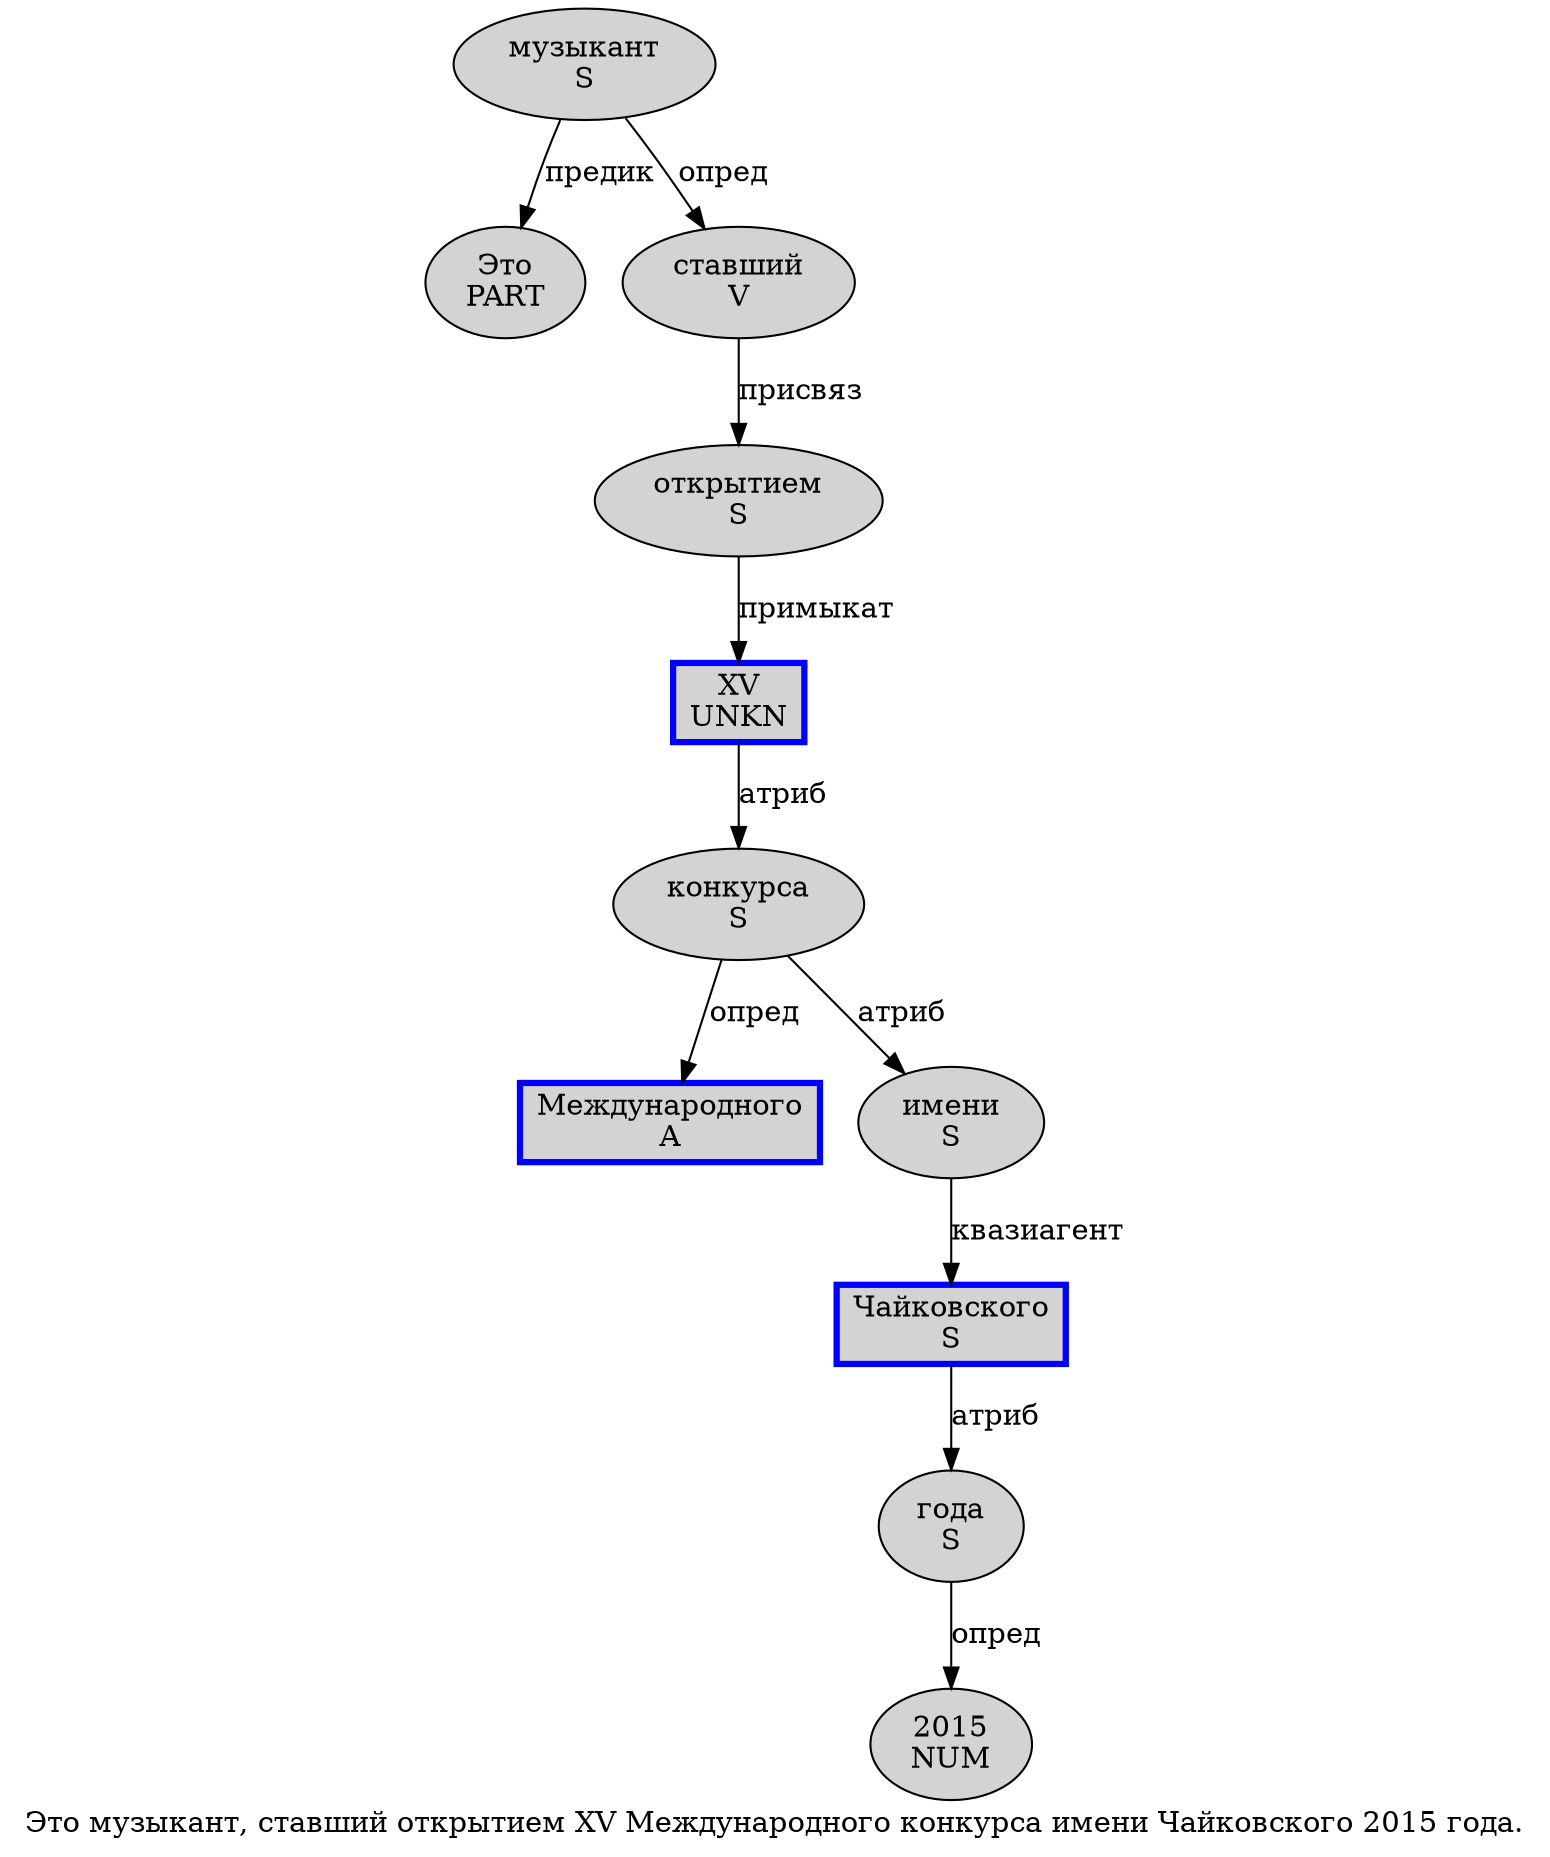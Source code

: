 digraph SENTENCE_181 {
	graph [label="Это музыкант, ставший открытием ХV Международного конкурса имени Чайковского 2015 года."]
	node [style=filled]
		0 [label="Это
PART" color="" fillcolor=lightgray penwidth=1 shape=ellipse]
		1 [label="музыкант
S" color="" fillcolor=lightgray penwidth=1 shape=ellipse]
		3 [label="ставший
V" color="" fillcolor=lightgray penwidth=1 shape=ellipse]
		4 [label="открытием
S" color="" fillcolor=lightgray penwidth=1 shape=ellipse]
		5 [label="ХV
UNKN" color=blue fillcolor=lightgray penwidth=3 shape=box]
		6 [label="Международного
A" color=blue fillcolor=lightgray penwidth=3 shape=box]
		7 [label="конкурса
S" color="" fillcolor=lightgray penwidth=1 shape=ellipse]
		8 [label="имени
S" color="" fillcolor=lightgray penwidth=1 shape=ellipse]
		9 [label="Чайковского
S" color=blue fillcolor=lightgray penwidth=3 shape=box]
		10 [label="2015
NUM" color="" fillcolor=lightgray penwidth=1 shape=ellipse]
		11 [label="года
S" color="" fillcolor=lightgray penwidth=1 shape=ellipse]
			3 -> 4 [label="присвяз"]
			9 -> 11 [label="атриб"]
			4 -> 5 [label="примыкат"]
			8 -> 9 [label="квазиагент"]
			5 -> 7 [label="атриб"]
			11 -> 10 [label="опред"]
			1 -> 0 [label="предик"]
			1 -> 3 [label="опред"]
			7 -> 6 [label="опред"]
			7 -> 8 [label="атриб"]
}
